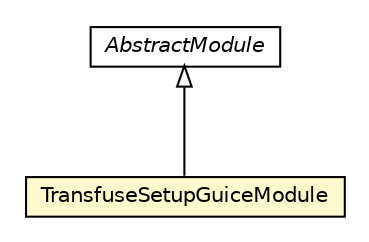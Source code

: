 #!/usr/local/bin/dot
#
# Class diagram 
# Generated by UMLGraph version 5.1 (http://www.umlgraph.org/)
#

digraph G {
	edge [fontname="Helvetica",fontsize=10,labelfontname="Helvetica",labelfontsize=10];
	node [fontname="Helvetica",fontsize=10,shape=plaintext];
	nodesep=0.25;
	ranksep=0.5;
	// org.androidtransfuse.config.TransfuseSetupGuiceModule
	c6462 [label=<<table title="org.androidtransfuse.config.TransfuseSetupGuiceModule" border="0" cellborder="1" cellspacing="0" cellpadding="2" port="p" bgcolor="lemonChiffon" href="./TransfuseSetupGuiceModule.html">
		<tr><td><table border="0" cellspacing="0" cellpadding="1">
<tr><td align="center" balign="center"> TransfuseSetupGuiceModule </td></tr>
		</table></td></tr>
		</table>>, fontname="Helvetica", fontcolor="black", fontsize=10.0];
	//org.androidtransfuse.config.TransfuseSetupGuiceModule extends com.google.inject.AbstractModule
	c6755:p -> c6462:p [dir=back,arrowtail=empty];
	// com.google.inject.AbstractModule
	c6755 [label=<<table title="com.google.inject.AbstractModule" border="0" cellborder="1" cellspacing="0" cellpadding="2" port="p" href="http://java.sun.com/j2se/1.4.2/docs/api/com/google/inject/AbstractModule.html">
		<tr><td><table border="0" cellspacing="0" cellpadding="1">
<tr><td align="center" balign="center"><font face="Helvetica-Oblique"> AbstractModule </font></td></tr>
		</table></td></tr>
		</table>>, fontname="Helvetica", fontcolor="black", fontsize=10.0];
}

